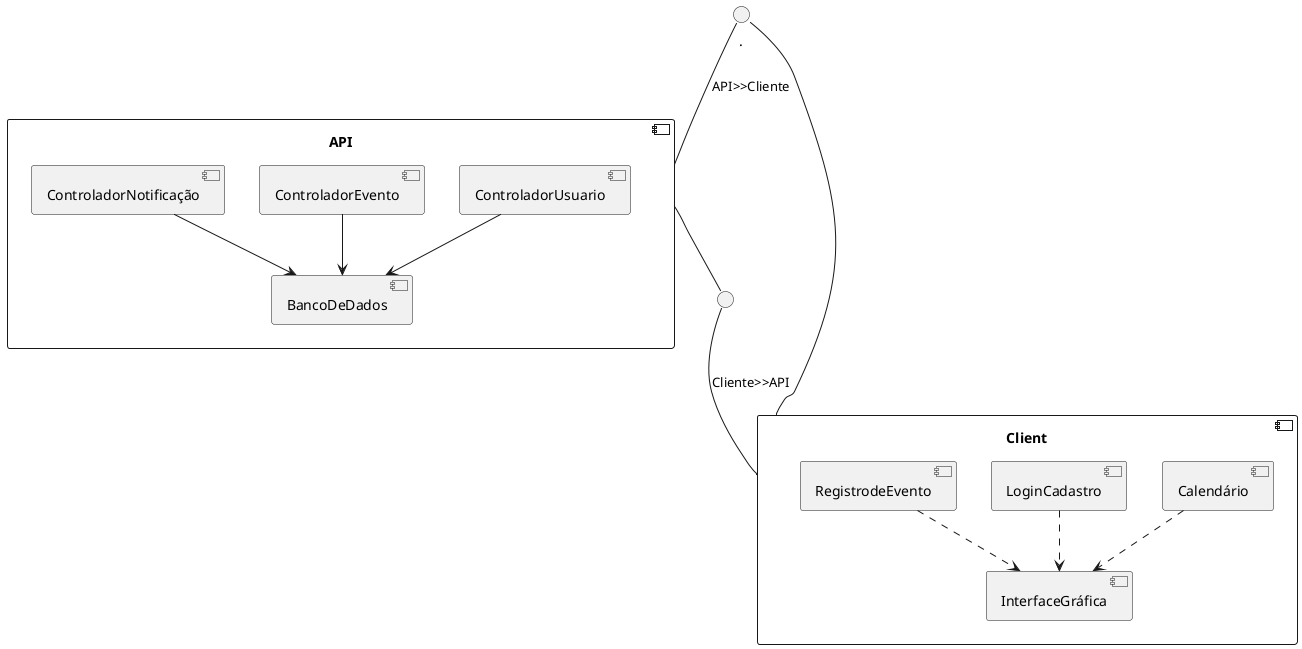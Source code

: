 @startuml
skinparam BackgroundColor transparent
skinparam componentStyle uml2

component Client {
      component "Calendário" {
   }
      component "LoginCadastro" {
   }
      component "InterfaceGráfica"{
   }
      component "RegistrodeEvento"{
   }
}

component API {
  component "ControladorUsuario" {
  }
  component "ControladorEvento" {
  }
  component "ControladorNotificação" {
  }
  component "BancoDeDados" {
  }
}

Client -- () .
. -- API :API>>Cliente
API -- () ..
.. -- Client :Cliente>>API

Calendário ..> InterfaceGráfica
LoginCadastro ..> InterfaceGráfica
RegistrodeEvento ..> InterfaceGráfica

ControladorUsuario --> BancoDeDados
ControladorEvento --> BancoDeDados
ControladorNotificação --> BancoDeDados



@enduml
